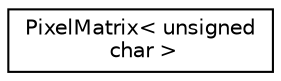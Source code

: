 digraph "Graphical Class Hierarchy"
{
 // LATEX_PDF_SIZE
  edge [fontname="Helvetica",fontsize="10",labelfontname="Helvetica",labelfontsize="10"];
  node [fontname="Helvetica",fontsize="10",shape=record];
  rankdir="LR";
  Node0 [label="PixelMatrix\< unsigned\l char \>",height=0.2,width=0.4,color="black", fillcolor="white", style="filled",URL="$class_pixel_matrix.html",tooltip=" "];
}
